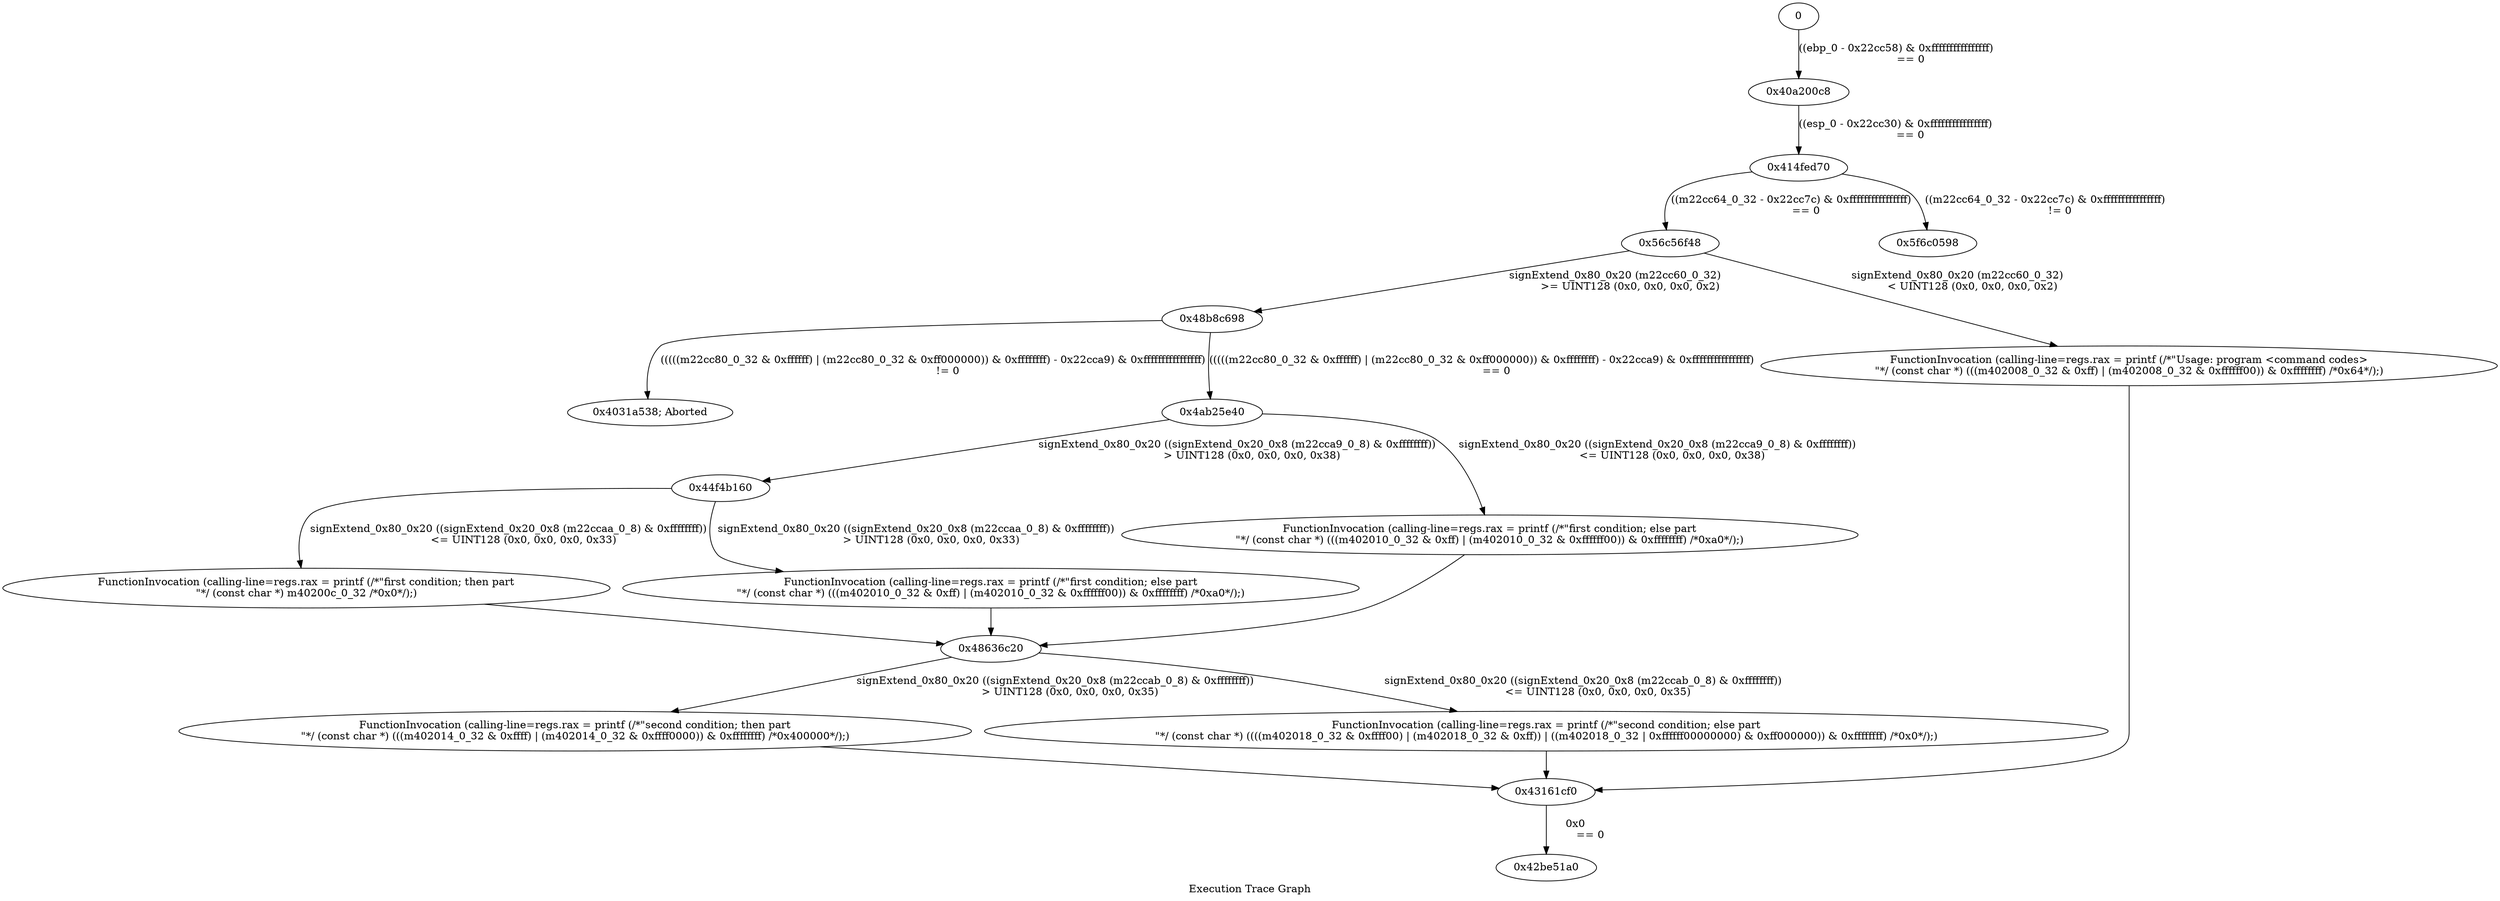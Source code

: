 digraph "Execution Trace Graph" {
	label="Execution Trace Graph";

	Node0 [label = "0"];
	Node0x4031a538 [label = "0x4031a538; Aborted"];
	Node0x40a200c8 [label = "0x40a200c8"];
	Node0x414fed70 [label = "0x414fed70"];
	Node0x422189e0 [label = "FunctionInvocation (calling-line=regs.rax = printf (/*\"second condition; then part\n\"*/ (const char *) (((m402014_0_32 & 0xffff) | (m402014_0_32 & 0xffff0000)) & 0xffffffff) /*0x400000*/);)"];
	Node0x42be51a0 [label = "0x42be51a0"];
	Node0x43161cf0 [label = "0x43161cf0"];
	Node0x44f4b160 [label = "0x44f4b160"];
	Node0x48636c20 [label = "0x48636c20"];
	Node0x48b8c698 [label = "0x48b8c698"];
	Node0x4ab25e40 [label = "0x4ab25e40"];
	Node0x4d14b740 [label = "FunctionInvocation (calling-line=regs.rax = printf (/*\"first condition; then part\n\"*/ (const char *) m40200c_0_32 /*0x0*/);)"];
	Node0x4dab6d78 [label = "FunctionInvocation (calling-line=regs.rax = printf (/*\"second condition; else part\n\"*/ (const char *) ((((m402018_0_32 & 0xffff00) | (m402018_0_32 & 0xff)) | ((m402018_0_32 | 0xffffff00000000) & 0xff000000)) & 0xffffffff) /*0x0*/);)"];
	Node0x56c56f48 [label = "0x56c56f48"];
	Node0x586f7e58 [label = "FunctionInvocation (calling-line=regs.rax = printf (/*\"first condition; else part\n\"*/ (const char *) (((m402010_0_32 & 0xff) | (m402010_0_32 & 0xffffff00)) & 0xffffffff) /*0xa0*/);)"];
	Node0x5f6c0598 [label = "0x5f6c0598"];
	Node0x6dc00300 [label = "FunctionInvocation (calling-line=regs.rax = printf (/*\"Usage: program <command codes>\n\"*/ (const char *) (((m402008_0_32 & 0xff) | (m402008_0_32 & 0xffffff00)) & 0xffffffff) /*0x64*/);)"];
	Node0x761eb6c8 [label = "FunctionInvocation (calling-line=regs.rax = printf (/*\"first condition; else part\n\"*/ (const char *) (((m402010_0_32 & 0xff) | (m402010_0_32 & 0xffffff00)) & 0xffffffff) /*0xa0*/);)"];
	Node0 -> Node0x40a200c8 [label = "((ebp_0 - 0x22cc58) & 0xffffffffffffffff)
	 == 0"];
	Node0x40a200c8 -> Node0x414fed70 [label = "((esp_0 - 0x22cc30) & 0xffffffffffffffff)
	 == 0"];
	Node0x414fed70 -> Node0x56c56f48 [label = "((m22cc64_0_32 - 0x22cc7c) & 0xffffffffffffffff)
	 == 0"];
	Node0x414fed70 -> Node0x5f6c0598 [label = "((m22cc64_0_32 - 0x22cc7c) & 0xffffffffffffffff)
	 != 0"];
	Node0x56c56f48 -> Node0x48b8c698 [label = "signExtend_0x80_0x20 (m22cc60_0_32)
	 >= UINT128 (0x0, 0x0, 0x0, 0x2)"];
	Node0x56c56f48 -> Node0x6dc00300 [label = "signExtend_0x80_0x20 (m22cc60_0_32)
	 < UINT128 (0x0, 0x0, 0x0, 0x2)"];
	Node0x6dc00300 -> Node0x43161cf0 [label = ""];
	Node0x48b8c698 -> Node0x4ab25e40 [label = "(((((m22cc80_0_32 & 0xffffff) | (m22cc80_0_32 & 0xff000000)) & 0xffffffff) - 0x22cca9) & 0xffffffffffffffff)
	 == 0"];
	Node0x48b8c698 -> Node0x4031a538 [label = "(((((m22cc80_0_32 & 0xffffff) | (m22cc80_0_32 & 0xff000000)) & 0xffffffff) - 0x22cca9) & 0xffffffffffffffff)
	 != 0"];
	Node0x43161cf0 -> Node0x42be51a0 [label = "0x0
	 == 0"];
	Node0x4ab25e40 -> Node0x44f4b160 [label = "signExtend_0x80_0x20 ((signExtend_0x20_0x8 (m22cca9_0_8) & 0xffffffff))
	 > UINT128 (0x0, 0x0, 0x0, 0x38)"];
	Node0x4ab25e40 -> Node0x761eb6c8 [label = "signExtend_0x80_0x20 ((signExtend_0x20_0x8 (m22cca9_0_8) & 0xffffffff))
	 <= UINT128 (0x0, 0x0, 0x0, 0x38)"];
	Node0x761eb6c8 -> Node0x48636c20 [label = ""];
	Node0x44f4b160 -> Node0x4d14b740 [label = "signExtend_0x80_0x20 ((signExtend_0x20_0x8 (m22ccaa_0_8) & 0xffffffff))
	 <= UINT128 (0x0, 0x0, 0x0, 0x33)"];
	Node0x4d14b740 -> Node0x48636c20 [label = ""];
	Node0x44f4b160 -> Node0x586f7e58 [label = "signExtend_0x80_0x20 ((signExtend_0x20_0x8 (m22ccaa_0_8) & 0xffffffff))
	 > UINT128 (0x0, 0x0, 0x0, 0x33)"];
	Node0x586f7e58 -> Node0x48636c20 [label = ""];
	Node0x48636c20 -> Node0x422189e0 [label = "signExtend_0x80_0x20 ((signExtend_0x20_0x8 (m22ccab_0_8) & 0xffffffff))
	 > UINT128 (0x0, 0x0, 0x0, 0x35)"];
	Node0x422189e0 -> Node0x43161cf0 [label = ""];
	Node0x48636c20 -> Node0x4dab6d78 [label = "signExtend_0x80_0x20 ((signExtend_0x20_0x8 (m22ccab_0_8) & 0xffffffff))
	 <= UINT128 (0x0, 0x0, 0x0, 0x35)"];
	Node0x4dab6d78 -> Node0x43161cf0 [label = ""];
}
